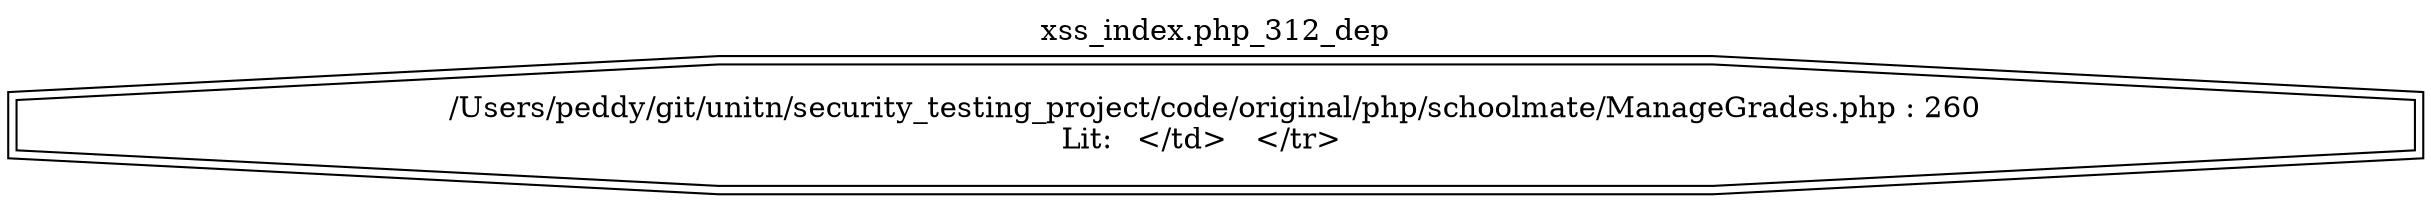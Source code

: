 digraph cfg {
  label="xss_index.php_312_dep";
  labelloc=t;
  n1 [shape=doubleoctagon, label="/Users/peddy/git/unitn/security_testing_project/code/original/php/schoolmate/ManageGrades.php : 260\nLit: 	</td>   </tr>   \n"];
}

